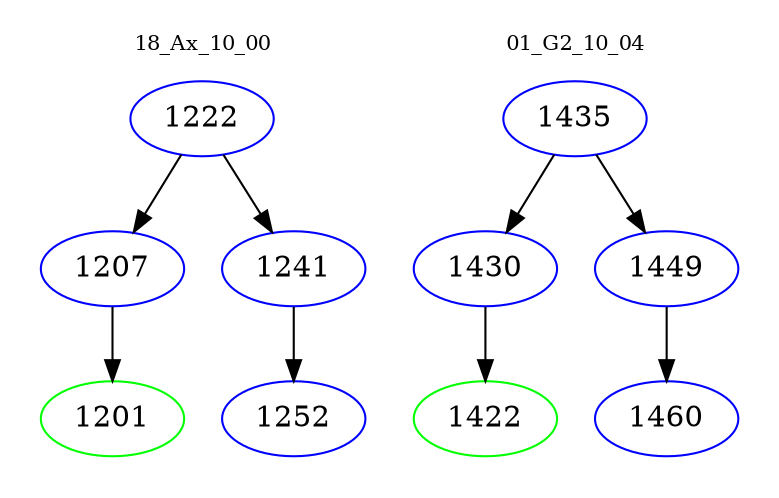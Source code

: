 digraph{
subgraph cluster_0 {
color = white
label = "18_Ax_10_00";
fontsize=10;
T0_1222 [label="1222", color="blue"]
T0_1222 -> T0_1207 [color="black"]
T0_1207 [label="1207", color="blue"]
T0_1207 -> T0_1201 [color="black"]
T0_1201 [label="1201", color="green"]
T0_1222 -> T0_1241 [color="black"]
T0_1241 [label="1241", color="blue"]
T0_1241 -> T0_1252 [color="black"]
T0_1252 [label="1252", color="blue"]
}
subgraph cluster_1 {
color = white
label = "01_G2_10_04";
fontsize=10;
T1_1435 [label="1435", color="blue"]
T1_1435 -> T1_1430 [color="black"]
T1_1430 [label="1430", color="blue"]
T1_1430 -> T1_1422 [color="black"]
T1_1422 [label="1422", color="green"]
T1_1435 -> T1_1449 [color="black"]
T1_1449 [label="1449", color="blue"]
T1_1449 -> T1_1460 [color="black"]
T1_1460 [label="1460", color="blue"]
}
}
